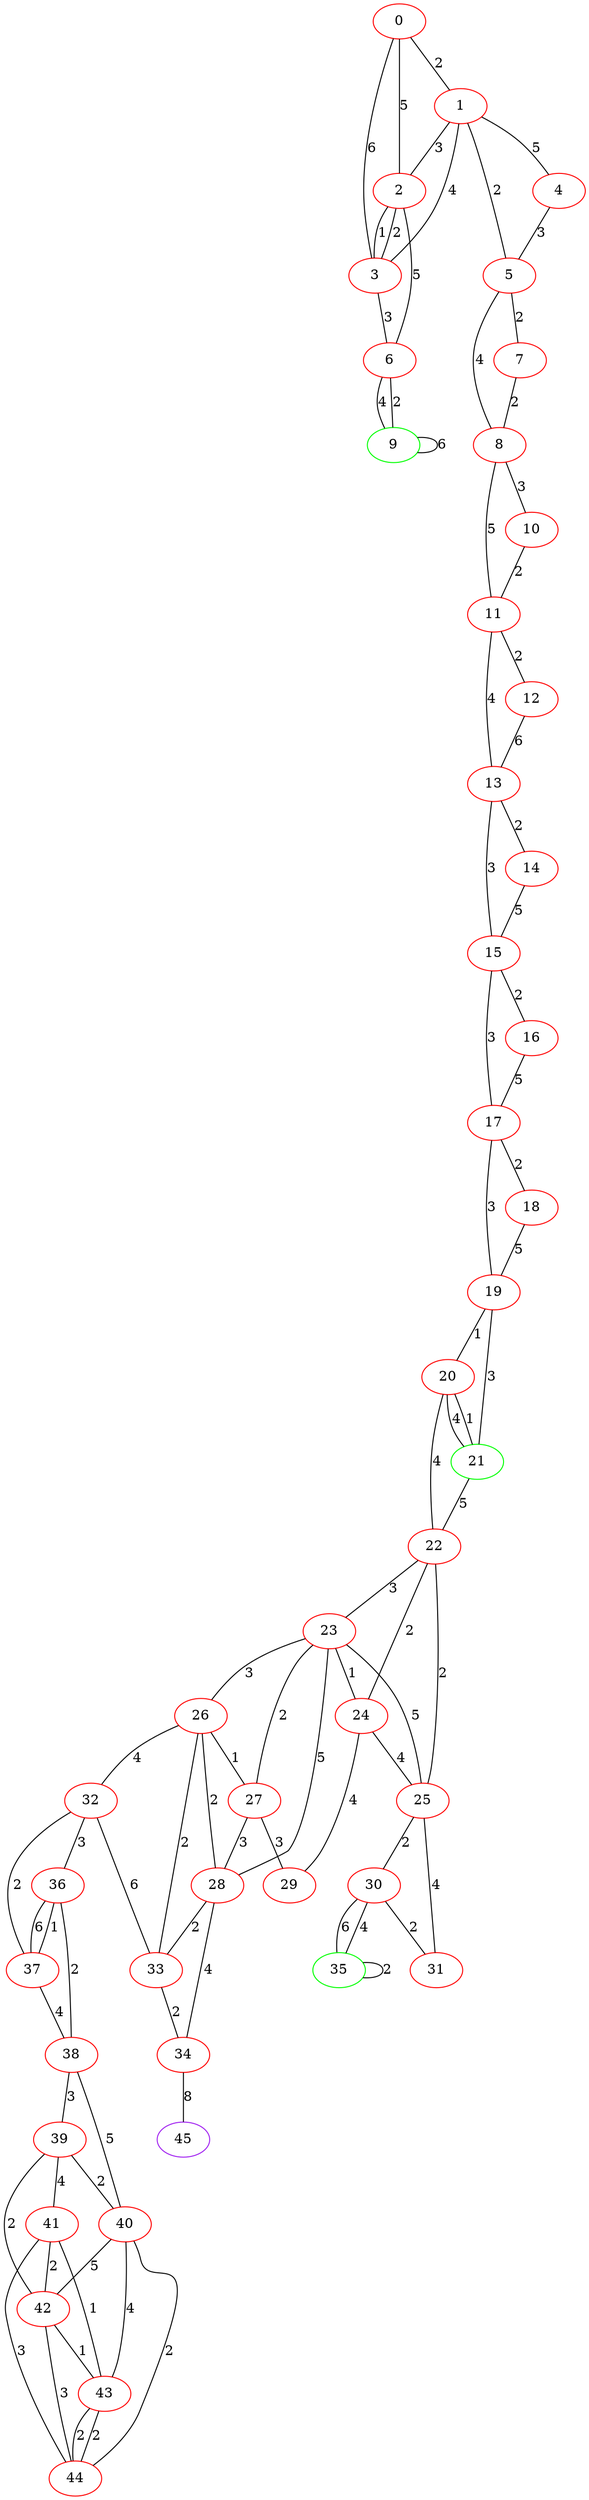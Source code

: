 graph "" {
0 [color=red, weight=1];
1 [color=red, weight=1];
2 [color=red, weight=1];
3 [color=red, weight=1];
4 [color=red, weight=1];
5 [color=red, weight=1];
6 [color=red, weight=1];
7 [color=red, weight=1];
8 [color=red, weight=1];
9 [color=green, weight=2];
10 [color=red, weight=1];
11 [color=red, weight=1];
12 [color=red, weight=1];
13 [color=red, weight=1];
14 [color=red, weight=1];
15 [color=red, weight=1];
16 [color=red, weight=1];
17 [color=red, weight=1];
18 [color=red, weight=1];
19 [color=red, weight=1];
20 [color=red, weight=1];
21 [color=green, weight=2];
22 [color=red, weight=1];
23 [color=red, weight=1];
24 [color=red, weight=1];
25 [color=red, weight=1];
26 [color=red, weight=1];
27 [color=red, weight=1];
28 [color=red, weight=1];
29 [color=red, weight=1];
30 [color=red, weight=1];
31 [color=red, weight=1];
32 [color=red, weight=1];
33 [color=red, weight=1];
34 [color=red, weight=1];
35 [color=green, weight=2];
36 [color=red, weight=1];
37 [color=red, weight=1];
38 [color=red, weight=1];
39 [color=red, weight=1];
40 [color=red, weight=1];
41 [color=red, weight=1];
42 [color=red, weight=1];
43 [color=red, weight=1];
44 [color=red, weight=1];
45 [color=purple, weight=4];
0 -- 1  [key=0, label=2];
0 -- 2  [key=0, label=5];
0 -- 3  [key=0, label=6];
1 -- 2  [key=0, label=3];
1 -- 3  [key=0, label=4];
1 -- 4  [key=0, label=5];
1 -- 5  [key=0, label=2];
2 -- 3  [key=0, label=1];
2 -- 3  [key=1, label=2];
2 -- 6  [key=0, label=5];
3 -- 6  [key=0, label=3];
4 -- 5  [key=0, label=3];
5 -- 8  [key=0, label=4];
5 -- 7  [key=0, label=2];
6 -- 9  [key=0, label=4];
6 -- 9  [key=1, label=2];
7 -- 8  [key=0, label=2];
8 -- 10  [key=0, label=3];
8 -- 11  [key=0, label=5];
9 -- 9  [key=0, label=6];
10 -- 11  [key=0, label=2];
11 -- 12  [key=0, label=2];
11 -- 13  [key=0, label=4];
12 -- 13  [key=0, label=6];
13 -- 14  [key=0, label=2];
13 -- 15  [key=0, label=3];
14 -- 15  [key=0, label=5];
15 -- 16  [key=0, label=2];
15 -- 17  [key=0, label=3];
16 -- 17  [key=0, label=5];
17 -- 18  [key=0, label=2];
17 -- 19  [key=0, label=3];
18 -- 19  [key=0, label=5];
19 -- 20  [key=0, label=1];
19 -- 21  [key=0, label=3];
20 -- 21  [key=0, label=4];
20 -- 21  [key=1, label=1];
20 -- 22  [key=0, label=4];
21 -- 22  [key=0, label=5];
22 -- 24  [key=0, label=2];
22 -- 25  [key=0, label=2];
22 -- 23  [key=0, label=3];
23 -- 24  [key=0, label=1];
23 -- 25  [key=0, label=5];
23 -- 26  [key=0, label=3];
23 -- 27  [key=0, label=2];
23 -- 28  [key=0, label=5];
24 -- 25  [key=0, label=4];
24 -- 29  [key=0, label=4];
25 -- 30  [key=0, label=2];
25 -- 31  [key=0, label=4];
26 -- 32  [key=0, label=4];
26 -- 33  [key=0, label=2];
26 -- 27  [key=0, label=1];
26 -- 28  [key=0, label=2];
27 -- 28  [key=0, label=3];
27 -- 29  [key=0, label=3];
28 -- 33  [key=0, label=2];
28 -- 34  [key=0, label=4];
30 -- 35  [key=0, label=4];
30 -- 35  [key=1, label=6];
30 -- 31  [key=0, label=2];
32 -- 33  [key=0, label=6];
32 -- 36  [key=0, label=3];
32 -- 37  [key=0, label=2];
33 -- 34  [key=0, label=2];
34 -- 45  [key=0, label=8];
35 -- 35  [key=0, label=2];
36 -- 37  [key=0, label=1];
36 -- 37  [key=1, label=6];
36 -- 38  [key=0, label=2];
37 -- 38  [key=0, label=4];
38 -- 40  [key=0, label=5];
38 -- 39  [key=0, label=3];
39 -- 40  [key=0, label=2];
39 -- 41  [key=0, label=4];
39 -- 42  [key=0, label=2];
40 -- 42  [key=0, label=5];
40 -- 43  [key=0, label=4];
40 -- 44  [key=0, label=2];
41 -- 42  [key=0, label=2];
41 -- 43  [key=0, label=1];
41 -- 44  [key=0, label=3];
42 -- 43  [key=0, label=1];
42 -- 44  [key=0, label=3];
43 -- 44  [key=0, label=2];
43 -- 44  [key=1, label=2];
}
